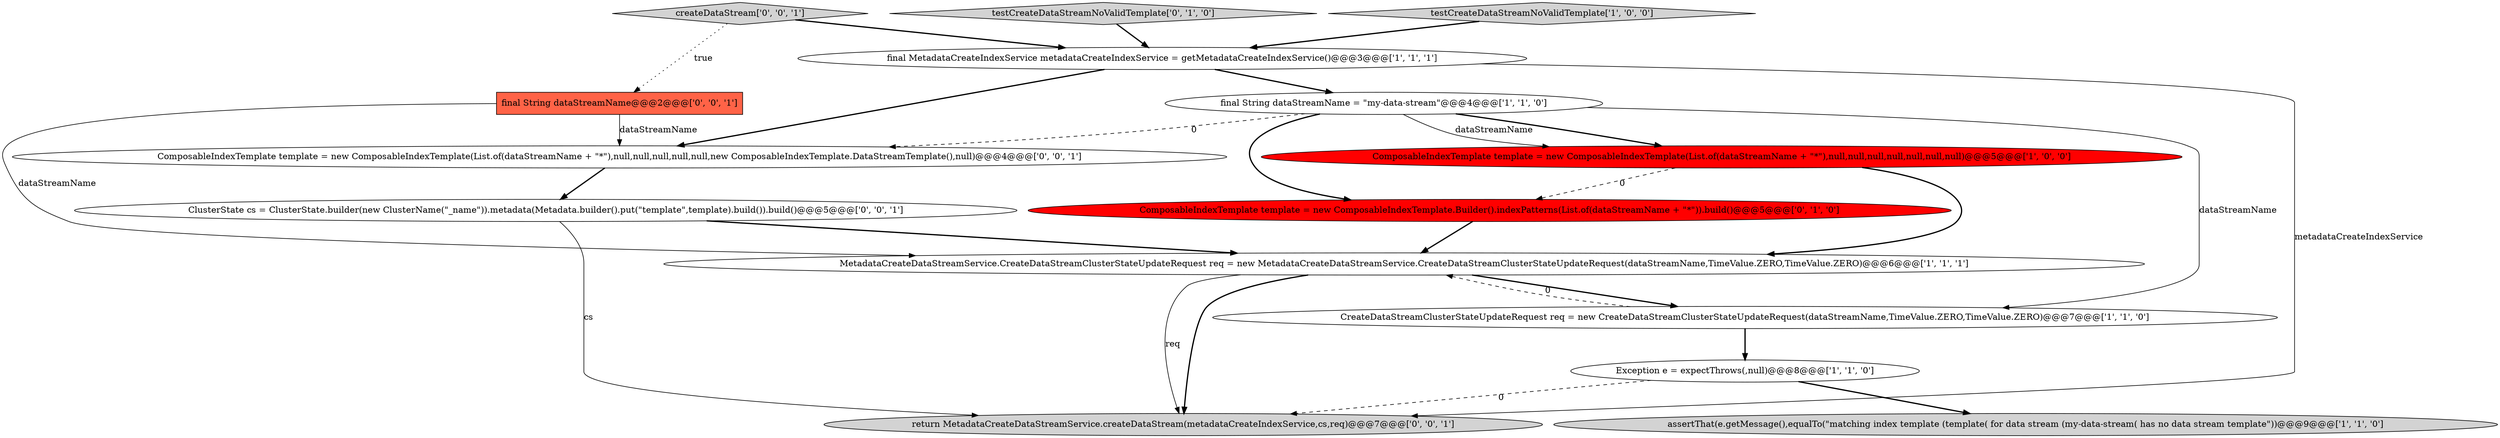 digraph {
14 [style = filled, label = "return MetadataCreateDataStreamService.createDataStream(metadataCreateIndexService,cs,req)@@@7@@@['0', '0', '1']", fillcolor = lightgray, shape = ellipse image = "AAA0AAABBB3BBB"];
11 [style = filled, label = "createDataStream['0', '0', '1']", fillcolor = lightgray, shape = diamond image = "AAA0AAABBB3BBB"];
3 [style = filled, label = "final MetadataCreateIndexService metadataCreateIndexService = getMetadataCreateIndexService()@@@3@@@['1', '1', '1']", fillcolor = white, shape = ellipse image = "AAA0AAABBB1BBB"];
7 [style = filled, label = "ComposableIndexTemplate template = new ComposableIndexTemplate(List.of(dataStreamName + \"*\"),null,null,null,null,null,null,null)@@@5@@@['1', '0', '0']", fillcolor = red, shape = ellipse image = "AAA1AAABBB1BBB"];
9 [style = filled, label = "ComposableIndexTemplate template = new ComposableIndexTemplate.Builder().indexPatterns(List.of(dataStreamName + \"*\")).build()@@@5@@@['0', '1', '0']", fillcolor = red, shape = ellipse image = "AAA1AAABBB2BBB"];
12 [style = filled, label = "ClusterState cs = ClusterState.builder(new ClusterName(\"_name\")).metadata(Metadata.builder().put(\"template\",template).build()).build()@@@5@@@['0', '0', '1']", fillcolor = white, shape = ellipse image = "AAA0AAABBB3BBB"];
8 [style = filled, label = "testCreateDataStreamNoValidTemplate['0', '1', '0']", fillcolor = lightgray, shape = diamond image = "AAA0AAABBB2BBB"];
13 [style = filled, label = "ComposableIndexTemplate template = new ComposableIndexTemplate(List.of(dataStreamName + \"*\"),null,null,null,null,null,new ComposableIndexTemplate.DataStreamTemplate(),null)@@@4@@@['0', '0', '1']", fillcolor = white, shape = ellipse image = "AAA0AAABBB3BBB"];
6 [style = filled, label = "Exception e = expectThrows(,null)@@@8@@@['1', '1', '0']", fillcolor = white, shape = ellipse image = "AAA0AAABBB1BBB"];
4 [style = filled, label = "assertThat(e.getMessage(),equalTo(\"matching index template (template( for data stream (my-data-stream( has no data stream template\"))@@@9@@@['1', '1', '0']", fillcolor = lightgray, shape = ellipse image = "AAA0AAABBB1BBB"];
0 [style = filled, label = "final String dataStreamName = \"my-data-stream\"@@@4@@@['1', '1', '0']", fillcolor = white, shape = ellipse image = "AAA0AAABBB1BBB"];
1 [style = filled, label = "MetadataCreateDataStreamService.CreateDataStreamClusterStateUpdateRequest req = new MetadataCreateDataStreamService.CreateDataStreamClusterStateUpdateRequest(dataStreamName,TimeValue.ZERO,TimeValue.ZERO)@@@6@@@['1', '1', '1']", fillcolor = white, shape = ellipse image = "AAA0AAABBB1BBB"];
5 [style = filled, label = "testCreateDataStreamNoValidTemplate['1', '0', '0']", fillcolor = lightgray, shape = diamond image = "AAA0AAABBB1BBB"];
10 [style = filled, label = "final String dataStreamName@@@2@@@['0', '0', '1']", fillcolor = tomato, shape = box image = "AAA0AAABBB3BBB"];
2 [style = filled, label = "CreateDataStreamClusterStateUpdateRequest req = new CreateDataStreamClusterStateUpdateRequest(dataStreamName,TimeValue.ZERO,TimeValue.ZERO)@@@7@@@['1', '1', '0']", fillcolor = white, shape = ellipse image = "AAA0AAABBB1BBB"];
5->3 [style = bold, label=""];
10->13 [style = solid, label="dataStreamName"];
0->9 [style = bold, label=""];
7->1 [style = bold, label=""];
2->6 [style = bold, label=""];
11->10 [style = dotted, label="true"];
8->3 [style = bold, label=""];
12->14 [style = solid, label="cs"];
6->14 [style = dashed, label="0"];
12->1 [style = bold, label=""];
3->14 [style = solid, label="metadataCreateIndexService"];
3->0 [style = bold, label=""];
0->7 [style = bold, label=""];
6->4 [style = bold, label=""];
0->7 [style = solid, label="dataStreamName"];
13->12 [style = bold, label=""];
0->2 [style = solid, label="dataStreamName"];
11->3 [style = bold, label=""];
10->1 [style = solid, label="dataStreamName"];
7->9 [style = dashed, label="0"];
0->13 [style = dashed, label="0"];
1->14 [style = solid, label="req"];
3->13 [style = bold, label=""];
1->14 [style = bold, label=""];
1->2 [style = bold, label=""];
2->1 [style = dashed, label="0"];
9->1 [style = bold, label=""];
}
